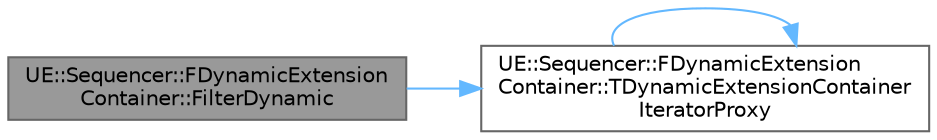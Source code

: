 digraph "UE::Sequencer::FDynamicExtensionContainer::FilterDynamic"
{
 // INTERACTIVE_SVG=YES
 // LATEX_PDF_SIZE
  bgcolor="transparent";
  edge [fontname=Helvetica,fontsize=10,labelfontname=Helvetica,labelfontsize=10];
  node [fontname=Helvetica,fontsize=10,shape=box,height=0.2,width=0.4];
  rankdir="LR";
  Node1 [id="Node000001",label="UE::Sequencer::FDynamicExtension\lContainer::FilterDynamic",height=0.2,width=0.4,color="gray40", fillcolor="grey60", style="filled", fontcolor="black",tooltip=" "];
  Node1 -> Node2 [id="edge1_Node000001_Node000002",color="steelblue1",style="solid",tooltip=" "];
  Node2 [id="Node000002",label="UE::Sequencer::FDynamicExtension\lContainer::TDynamicExtensionContainer\lIteratorProxy",height=0.2,width=0.4,color="grey40", fillcolor="white", style="filled",URL="$d0/dad/classUE_1_1Sequencer_1_1FDynamicExtensionContainer.html#a4046ff59b1c6db9fe4ec4527fc952edb",tooltip=" "];
  Node2 -> Node2 [id="edge2_Node000002_Node000002",color="steelblue1",style="solid",tooltip=" "];
}
